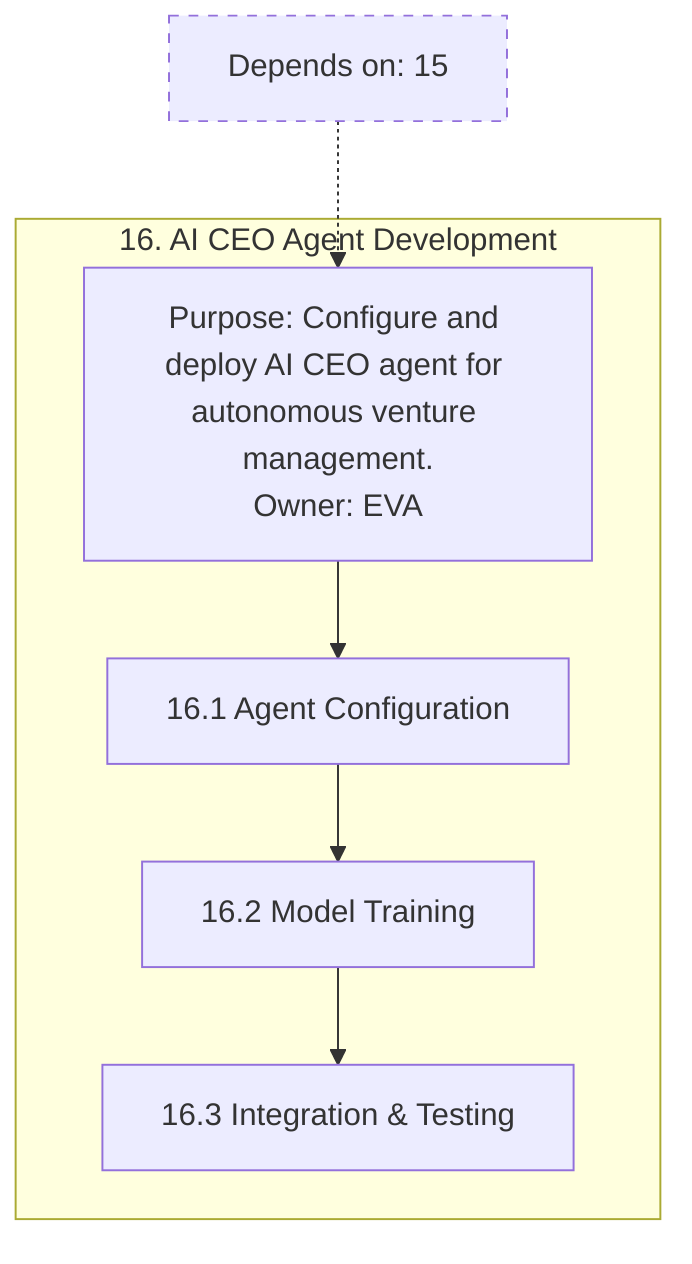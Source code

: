 flowchart TB
%% Stage 16 Detail
subgraph S16["16. AI CEO Agent Development"]
  S16_root["Purpose: Configure and deploy AI CEO agent for autonomous venture management.
Owner: EVA"]
  S16_A["16.1 Agent Configuration"]
  S16_B["16.2 Model Training"]
  S16_C["16.3 Integration & Testing"]
  S16_root --> S16_A --> S16_B --> S16_C
end
classDef dep stroke-dasharray: 5 5;
D16["Depends on: 15"]:::dep -.-> S16_root